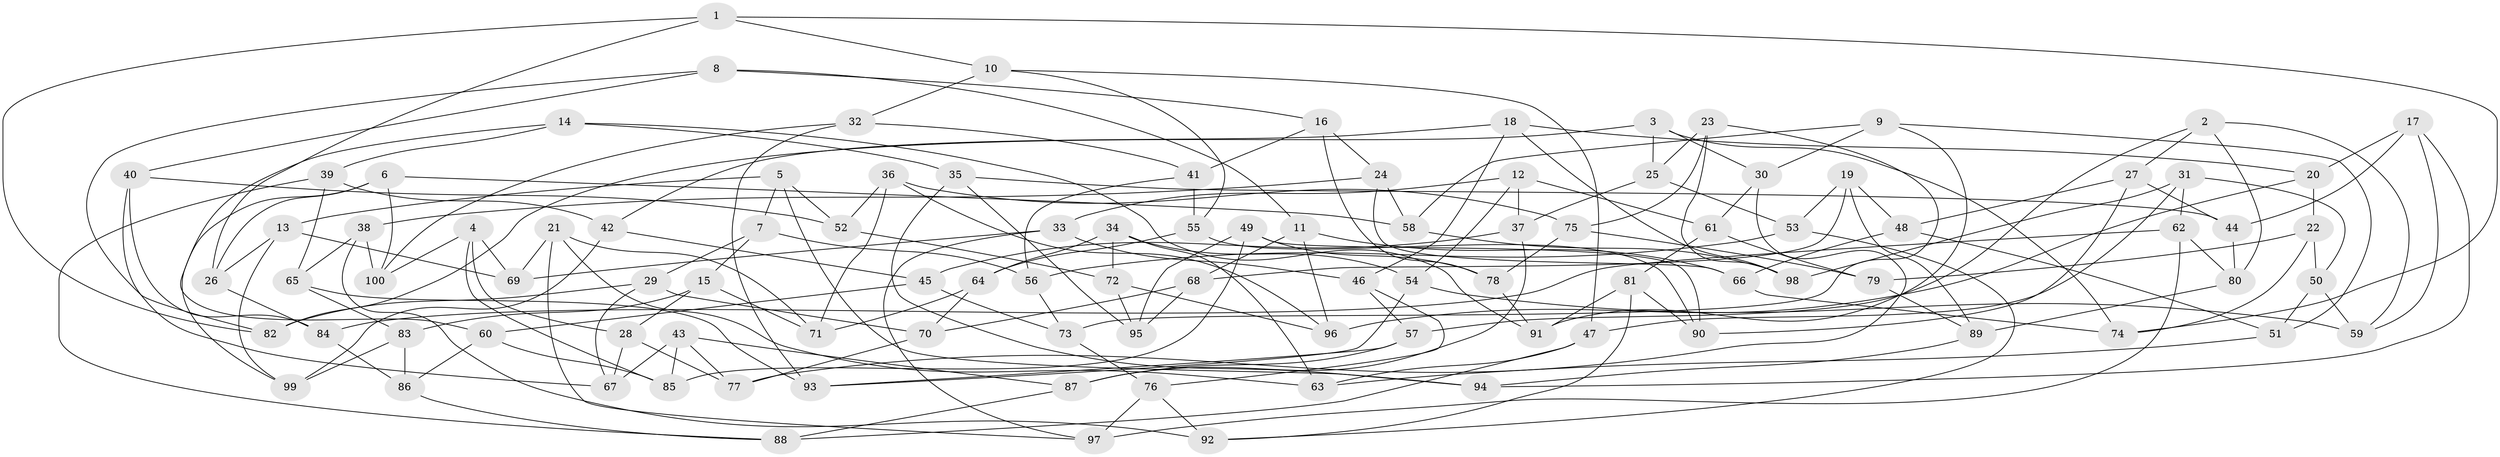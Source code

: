 // Generated by graph-tools (version 1.1) at 2025/03/03/09/25 03:03:09]
// undirected, 100 vertices, 200 edges
graph export_dot {
graph [start="1"]
  node [color=gray90,style=filled];
  1;
  2;
  3;
  4;
  5;
  6;
  7;
  8;
  9;
  10;
  11;
  12;
  13;
  14;
  15;
  16;
  17;
  18;
  19;
  20;
  21;
  22;
  23;
  24;
  25;
  26;
  27;
  28;
  29;
  30;
  31;
  32;
  33;
  34;
  35;
  36;
  37;
  38;
  39;
  40;
  41;
  42;
  43;
  44;
  45;
  46;
  47;
  48;
  49;
  50;
  51;
  52;
  53;
  54;
  55;
  56;
  57;
  58;
  59;
  60;
  61;
  62;
  63;
  64;
  65;
  66;
  67;
  68;
  69;
  70;
  71;
  72;
  73;
  74;
  75;
  76;
  77;
  78;
  79;
  80;
  81;
  82;
  83;
  84;
  85;
  86;
  87;
  88;
  89;
  90;
  91;
  92;
  93;
  94;
  95;
  96;
  97;
  98;
  99;
  100;
  1 -- 10;
  1 -- 26;
  1 -- 74;
  1 -- 82;
  2 -- 57;
  2 -- 80;
  2 -- 27;
  2 -- 59;
  3 -- 25;
  3 -- 30;
  3 -- 74;
  3 -- 82;
  4 -- 85;
  4 -- 69;
  4 -- 100;
  4 -- 28;
  5 -- 94;
  5 -- 52;
  5 -- 7;
  5 -- 13;
  6 -- 26;
  6 -- 100;
  6 -- 99;
  6 -- 58;
  7 -- 56;
  7 -- 15;
  7 -- 29;
  8 -- 11;
  8 -- 16;
  8 -- 40;
  8 -- 82;
  9 -- 91;
  9 -- 30;
  9 -- 51;
  9 -- 58;
  10 -- 32;
  10 -- 47;
  10 -- 55;
  11 -- 68;
  11 -- 96;
  11 -- 66;
  12 -- 37;
  12 -- 54;
  12 -- 61;
  12 -- 33;
  13 -- 69;
  13 -- 26;
  13 -- 99;
  14 -- 60;
  14 -- 91;
  14 -- 39;
  14 -- 35;
  15 -- 83;
  15 -- 71;
  15 -- 28;
  16 -- 78;
  16 -- 41;
  16 -- 24;
  17 -- 94;
  17 -- 59;
  17 -- 44;
  17 -- 20;
  18 -- 98;
  18 -- 20;
  18 -- 46;
  18 -- 42;
  19 -- 48;
  19 -- 89;
  19 -- 53;
  19 -- 68;
  20 -- 96;
  20 -- 22;
  21 -- 97;
  21 -- 69;
  21 -- 71;
  21 -- 63;
  22 -- 50;
  22 -- 79;
  22 -- 74;
  23 -- 98;
  23 -- 73;
  23 -- 25;
  23 -- 75;
  24 -- 66;
  24 -- 58;
  24 -- 38;
  25 -- 53;
  25 -- 37;
  26 -- 84;
  27 -- 48;
  27 -- 44;
  27 -- 90;
  28 -- 77;
  28 -- 67;
  29 -- 82;
  29 -- 70;
  29 -- 67;
  30 -- 61;
  30 -- 77;
  31 -- 50;
  31 -- 47;
  31 -- 62;
  31 -- 98;
  32 -- 93;
  32 -- 100;
  32 -- 41;
  33 -- 97;
  33 -- 46;
  33 -- 69;
  34 -- 63;
  34 -- 54;
  34 -- 64;
  34 -- 72;
  35 -- 44;
  35 -- 95;
  35 -- 94;
  36 -- 71;
  36 -- 52;
  36 -- 75;
  36 -- 96;
  37 -- 87;
  37 -- 45;
  38 -- 92;
  38 -- 65;
  38 -- 100;
  39 -- 42;
  39 -- 65;
  39 -- 88;
  40 -- 52;
  40 -- 67;
  40 -- 84;
  41 -- 56;
  41 -- 55;
  42 -- 99;
  42 -- 45;
  43 -- 87;
  43 -- 85;
  43 -- 67;
  43 -- 77;
  44 -- 80;
  45 -- 73;
  45 -- 60;
  46 -- 76;
  46 -- 57;
  47 -- 63;
  47 -- 88;
  48 -- 66;
  48 -- 51;
  49 -- 85;
  49 -- 78;
  49 -- 90;
  49 -- 95;
  50 -- 59;
  50 -- 51;
  51 -- 63;
  52 -- 72;
  53 -- 92;
  53 -- 56;
  54 -- 59;
  54 -- 93;
  55 -- 90;
  55 -- 64;
  56 -- 73;
  57 -- 93;
  57 -- 87;
  58 -- 98;
  60 -- 85;
  60 -- 86;
  61 -- 81;
  61 -- 79;
  62 -- 80;
  62 -- 97;
  62 -- 84;
  64 -- 71;
  64 -- 70;
  65 -- 83;
  65 -- 93;
  66 -- 74;
  68 -- 95;
  68 -- 70;
  70 -- 77;
  72 -- 95;
  72 -- 96;
  73 -- 76;
  75 -- 78;
  75 -- 79;
  76 -- 97;
  76 -- 92;
  78 -- 91;
  79 -- 89;
  80 -- 89;
  81 -- 92;
  81 -- 90;
  81 -- 91;
  83 -- 86;
  83 -- 99;
  84 -- 86;
  86 -- 88;
  87 -- 88;
  89 -- 94;
}
